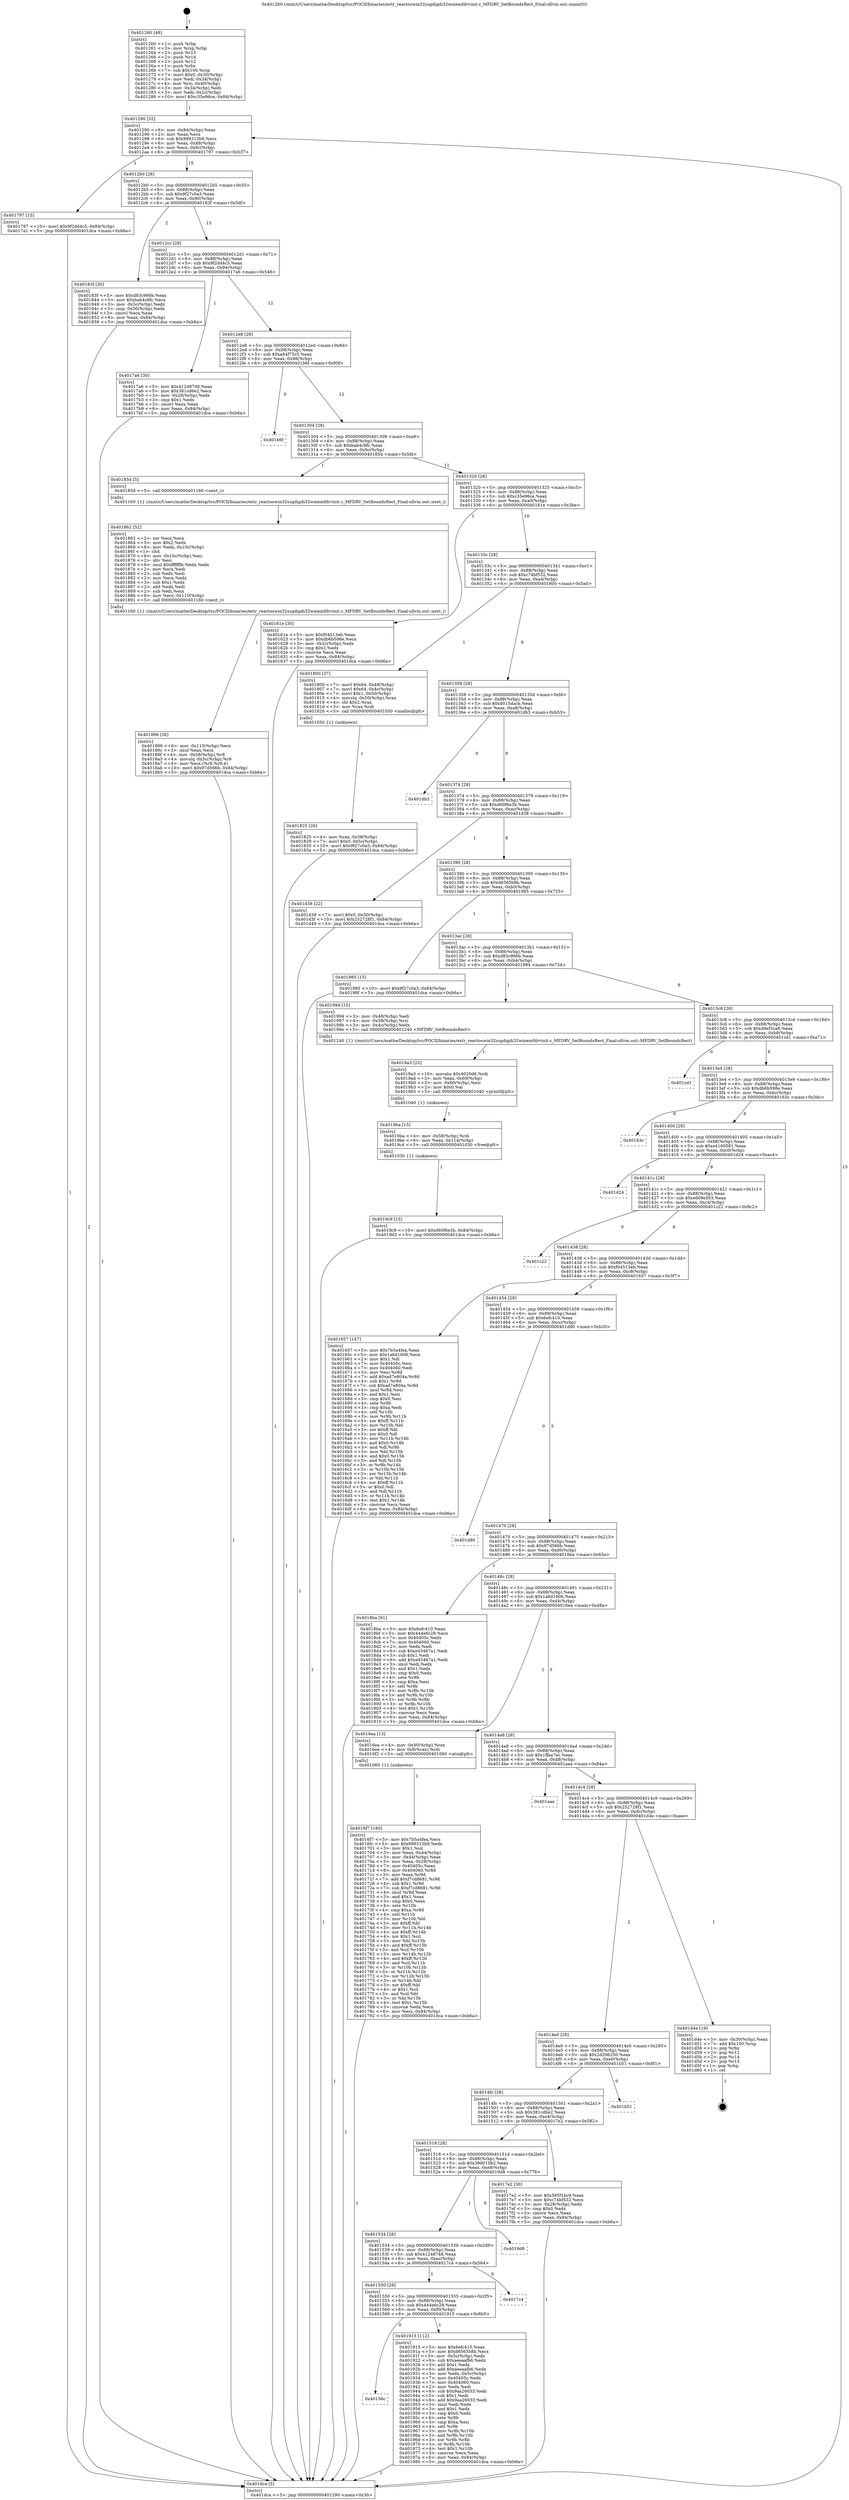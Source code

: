 digraph "0x401260" {
  label = "0x401260 (/mnt/c/Users/mathe/Desktop/tcc/POCII/binaries/extr_reactoswin32ssgdigdi32winemfdrvinit.c_MFDRV_SetBoundsRect_Final-ollvm.out::main(0))"
  labelloc = "t"
  node[shape=record]

  Entry [label="",width=0.3,height=0.3,shape=circle,fillcolor=black,style=filled]
  "0x401290" [label="{
     0x401290 [32]\l
     | [instrs]\l
     &nbsp;&nbsp;0x401290 \<+6\>: mov -0x84(%rbp),%eax\l
     &nbsp;&nbsp;0x401296 \<+2\>: mov %eax,%ecx\l
     &nbsp;&nbsp;0x401298 \<+6\>: sub $0x999315b9,%ecx\l
     &nbsp;&nbsp;0x40129e \<+6\>: mov %eax,-0x88(%rbp)\l
     &nbsp;&nbsp;0x4012a4 \<+6\>: mov %ecx,-0x8c(%rbp)\l
     &nbsp;&nbsp;0x4012aa \<+6\>: je 0000000000401797 \<main+0x537\>\l
  }"]
  "0x401797" [label="{
     0x401797 [15]\l
     | [instrs]\l
     &nbsp;&nbsp;0x401797 \<+10\>: movl $0x9f2dd4c5,-0x84(%rbp)\l
     &nbsp;&nbsp;0x4017a1 \<+5\>: jmp 0000000000401dca \<main+0xb6a\>\l
  }"]
  "0x4012b0" [label="{
     0x4012b0 [28]\l
     | [instrs]\l
     &nbsp;&nbsp;0x4012b0 \<+5\>: jmp 00000000004012b5 \<main+0x55\>\l
     &nbsp;&nbsp;0x4012b5 \<+6\>: mov -0x88(%rbp),%eax\l
     &nbsp;&nbsp;0x4012bb \<+5\>: sub $0x9f27c0a3,%eax\l
     &nbsp;&nbsp;0x4012c0 \<+6\>: mov %eax,-0x90(%rbp)\l
     &nbsp;&nbsp;0x4012c6 \<+6\>: je 000000000040183f \<main+0x5df\>\l
  }"]
  Exit [label="",width=0.3,height=0.3,shape=circle,fillcolor=black,style=filled,peripheries=2]
  "0x40183f" [label="{
     0x40183f [30]\l
     | [instrs]\l
     &nbsp;&nbsp;0x40183f \<+5\>: mov $0xd83c966b,%eax\l
     &nbsp;&nbsp;0x401844 \<+5\>: mov $0xbab4c9fc,%ecx\l
     &nbsp;&nbsp;0x401849 \<+3\>: mov -0x5c(%rbp),%edx\l
     &nbsp;&nbsp;0x40184c \<+3\>: cmp -0x50(%rbp),%edx\l
     &nbsp;&nbsp;0x40184f \<+3\>: cmovl %ecx,%eax\l
     &nbsp;&nbsp;0x401852 \<+6\>: mov %eax,-0x84(%rbp)\l
     &nbsp;&nbsp;0x401858 \<+5\>: jmp 0000000000401dca \<main+0xb6a\>\l
  }"]
  "0x4012cc" [label="{
     0x4012cc [28]\l
     | [instrs]\l
     &nbsp;&nbsp;0x4012cc \<+5\>: jmp 00000000004012d1 \<main+0x71\>\l
     &nbsp;&nbsp;0x4012d1 \<+6\>: mov -0x88(%rbp),%eax\l
     &nbsp;&nbsp;0x4012d7 \<+5\>: sub $0x9f2dd4c5,%eax\l
     &nbsp;&nbsp;0x4012dc \<+6\>: mov %eax,-0x94(%rbp)\l
     &nbsp;&nbsp;0x4012e2 \<+6\>: je 00000000004017a6 \<main+0x546\>\l
  }"]
  "0x4019c9" [label="{
     0x4019c9 [15]\l
     | [instrs]\l
     &nbsp;&nbsp;0x4019c9 \<+10\>: movl $0xd60f6e3b,-0x84(%rbp)\l
     &nbsp;&nbsp;0x4019d3 \<+5\>: jmp 0000000000401dca \<main+0xb6a\>\l
  }"]
  "0x4017a6" [label="{
     0x4017a6 [30]\l
     | [instrs]\l
     &nbsp;&nbsp;0x4017a6 \<+5\>: mov $0x41248748,%eax\l
     &nbsp;&nbsp;0x4017ab \<+5\>: mov $0x381cd6e2,%ecx\l
     &nbsp;&nbsp;0x4017b0 \<+3\>: mov -0x28(%rbp),%edx\l
     &nbsp;&nbsp;0x4017b3 \<+3\>: cmp $0x1,%edx\l
     &nbsp;&nbsp;0x4017b6 \<+3\>: cmovl %ecx,%eax\l
     &nbsp;&nbsp;0x4017b9 \<+6\>: mov %eax,-0x84(%rbp)\l
     &nbsp;&nbsp;0x4017bf \<+5\>: jmp 0000000000401dca \<main+0xb6a\>\l
  }"]
  "0x4012e8" [label="{
     0x4012e8 [28]\l
     | [instrs]\l
     &nbsp;&nbsp;0x4012e8 \<+5\>: jmp 00000000004012ed \<main+0x8d\>\l
     &nbsp;&nbsp;0x4012ed \<+6\>: mov -0x88(%rbp),%eax\l
     &nbsp;&nbsp;0x4012f3 \<+5\>: sub $0xa84f75c5,%eax\l
     &nbsp;&nbsp;0x4012f8 \<+6\>: mov %eax,-0x98(%rbp)\l
     &nbsp;&nbsp;0x4012fe \<+6\>: je 0000000000401b6f \<main+0x90f\>\l
  }"]
  "0x4019ba" [label="{
     0x4019ba [15]\l
     | [instrs]\l
     &nbsp;&nbsp;0x4019ba \<+4\>: mov -0x58(%rbp),%rdi\l
     &nbsp;&nbsp;0x4019be \<+6\>: mov %eax,-0x114(%rbp)\l
     &nbsp;&nbsp;0x4019c4 \<+5\>: call 0000000000401030 \<free@plt\>\l
     | [calls]\l
     &nbsp;&nbsp;0x401030 \{1\} (unknown)\l
  }"]
  "0x401b6f" [label="{
     0x401b6f\l
  }", style=dashed]
  "0x401304" [label="{
     0x401304 [28]\l
     | [instrs]\l
     &nbsp;&nbsp;0x401304 \<+5\>: jmp 0000000000401309 \<main+0xa9\>\l
     &nbsp;&nbsp;0x401309 \<+6\>: mov -0x88(%rbp),%eax\l
     &nbsp;&nbsp;0x40130f \<+5\>: sub $0xbab4c9fc,%eax\l
     &nbsp;&nbsp;0x401314 \<+6\>: mov %eax,-0x9c(%rbp)\l
     &nbsp;&nbsp;0x40131a \<+6\>: je 000000000040185d \<main+0x5fd\>\l
  }"]
  "0x4019a3" [label="{
     0x4019a3 [23]\l
     | [instrs]\l
     &nbsp;&nbsp;0x4019a3 \<+10\>: movabs $0x4020d6,%rdi\l
     &nbsp;&nbsp;0x4019ad \<+3\>: mov %eax,-0x60(%rbp)\l
     &nbsp;&nbsp;0x4019b0 \<+3\>: mov -0x60(%rbp),%esi\l
     &nbsp;&nbsp;0x4019b3 \<+2\>: mov $0x0,%al\l
     &nbsp;&nbsp;0x4019b5 \<+5\>: call 0000000000401040 \<printf@plt\>\l
     | [calls]\l
     &nbsp;&nbsp;0x401040 \{1\} (unknown)\l
  }"]
  "0x40185d" [label="{
     0x40185d [5]\l
     | [instrs]\l
     &nbsp;&nbsp;0x40185d \<+5\>: call 0000000000401160 \<next_i\>\l
     | [calls]\l
     &nbsp;&nbsp;0x401160 \{1\} (/mnt/c/Users/mathe/Desktop/tcc/POCII/binaries/extr_reactoswin32ssgdigdi32winemfdrvinit.c_MFDRV_SetBoundsRect_Final-ollvm.out::next_i)\l
  }"]
  "0x401320" [label="{
     0x401320 [28]\l
     | [instrs]\l
     &nbsp;&nbsp;0x401320 \<+5\>: jmp 0000000000401325 \<main+0xc5\>\l
     &nbsp;&nbsp;0x401325 \<+6\>: mov -0x88(%rbp),%eax\l
     &nbsp;&nbsp;0x40132b \<+5\>: sub $0xc35e96ce,%eax\l
     &nbsp;&nbsp;0x401330 \<+6\>: mov %eax,-0xa0(%rbp)\l
     &nbsp;&nbsp;0x401336 \<+6\>: je 000000000040161e \<main+0x3be\>\l
  }"]
  "0x40156c" [label="{
     0x40156c\l
  }", style=dashed]
  "0x40161e" [label="{
     0x40161e [30]\l
     | [instrs]\l
     &nbsp;&nbsp;0x40161e \<+5\>: mov $0xf04513eb,%eax\l
     &nbsp;&nbsp;0x401623 \<+5\>: mov $0xdb6b598e,%ecx\l
     &nbsp;&nbsp;0x401628 \<+3\>: mov -0x2c(%rbp),%edx\l
     &nbsp;&nbsp;0x40162b \<+3\>: cmp $0x2,%edx\l
     &nbsp;&nbsp;0x40162e \<+3\>: cmovne %ecx,%eax\l
     &nbsp;&nbsp;0x401631 \<+6\>: mov %eax,-0x84(%rbp)\l
     &nbsp;&nbsp;0x401637 \<+5\>: jmp 0000000000401dca \<main+0xb6a\>\l
  }"]
  "0x40133c" [label="{
     0x40133c [28]\l
     | [instrs]\l
     &nbsp;&nbsp;0x40133c \<+5\>: jmp 0000000000401341 \<main+0xe1\>\l
     &nbsp;&nbsp;0x401341 \<+6\>: mov -0x88(%rbp),%eax\l
     &nbsp;&nbsp;0x401347 \<+5\>: sub $0xc74bf532,%eax\l
     &nbsp;&nbsp;0x40134c \<+6\>: mov %eax,-0xa4(%rbp)\l
     &nbsp;&nbsp;0x401352 \<+6\>: je 0000000000401800 \<main+0x5a0\>\l
  }"]
  "0x401dca" [label="{
     0x401dca [5]\l
     | [instrs]\l
     &nbsp;&nbsp;0x401dca \<+5\>: jmp 0000000000401290 \<main+0x30\>\l
  }"]
  "0x401260" [label="{
     0x401260 [48]\l
     | [instrs]\l
     &nbsp;&nbsp;0x401260 \<+1\>: push %rbp\l
     &nbsp;&nbsp;0x401261 \<+3\>: mov %rsp,%rbp\l
     &nbsp;&nbsp;0x401264 \<+2\>: push %r15\l
     &nbsp;&nbsp;0x401266 \<+2\>: push %r14\l
     &nbsp;&nbsp;0x401268 \<+2\>: push %r12\l
     &nbsp;&nbsp;0x40126a \<+1\>: push %rbx\l
     &nbsp;&nbsp;0x40126b \<+7\>: sub $0x100,%rsp\l
     &nbsp;&nbsp;0x401272 \<+7\>: movl $0x0,-0x30(%rbp)\l
     &nbsp;&nbsp;0x401279 \<+3\>: mov %edi,-0x34(%rbp)\l
     &nbsp;&nbsp;0x40127c \<+4\>: mov %rsi,-0x40(%rbp)\l
     &nbsp;&nbsp;0x401280 \<+3\>: mov -0x34(%rbp),%edi\l
     &nbsp;&nbsp;0x401283 \<+3\>: mov %edi,-0x2c(%rbp)\l
     &nbsp;&nbsp;0x401286 \<+10\>: movl $0xc35e96ce,-0x84(%rbp)\l
  }"]
  "0x401915" [label="{
     0x401915 [112]\l
     | [instrs]\l
     &nbsp;&nbsp;0x401915 \<+5\>: mov $0x6efc410,%eax\l
     &nbsp;&nbsp;0x40191a \<+5\>: mov $0xd6565b8b,%ecx\l
     &nbsp;&nbsp;0x40191f \<+3\>: mov -0x5c(%rbp),%edx\l
     &nbsp;&nbsp;0x401922 \<+6\>: sub $0xaeeaafb6,%edx\l
     &nbsp;&nbsp;0x401928 \<+3\>: add $0x1,%edx\l
     &nbsp;&nbsp;0x40192b \<+6\>: add $0xaeeaafb6,%edx\l
     &nbsp;&nbsp;0x401931 \<+3\>: mov %edx,-0x5c(%rbp)\l
     &nbsp;&nbsp;0x401934 \<+7\>: mov 0x40405c,%edx\l
     &nbsp;&nbsp;0x40193b \<+7\>: mov 0x404060,%esi\l
     &nbsp;&nbsp;0x401942 \<+2\>: mov %edx,%edi\l
     &nbsp;&nbsp;0x401944 \<+6\>: sub $0x9aa26033,%edi\l
     &nbsp;&nbsp;0x40194a \<+3\>: sub $0x1,%edi\l
     &nbsp;&nbsp;0x40194d \<+6\>: add $0x9aa26033,%edi\l
     &nbsp;&nbsp;0x401953 \<+3\>: imul %edi,%edx\l
     &nbsp;&nbsp;0x401956 \<+3\>: and $0x1,%edx\l
     &nbsp;&nbsp;0x401959 \<+3\>: cmp $0x0,%edx\l
     &nbsp;&nbsp;0x40195c \<+4\>: sete %r8b\l
     &nbsp;&nbsp;0x401960 \<+3\>: cmp $0xa,%esi\l
     &nbsp;&nbsp;0x401963 \<+4\>: setl %r9b\l
     &nbsp;&nbsp;0x401967 \<+3\>: mov %r8b,%r10b\l
     &nbsp;&nbsp;0x40196a \<+3\>: and %r9b,%r10b\l
     &nbsp;&nbsp;0x40196d \<+3\>: xor %r9b,%r8b\l
     &nbsp;&nbsp;0x401970 \<+3\>: or %r8b,%r10b\l
     &nbsp;&nbsp;0x401973 \<+4\>: test $0x1,%r10b\l
     &nbsp;&nbsp;0x401977 \<+3\>: cmovne %ecx,%eax\l
     &nbsp;&nbsp;0x40197a \<+6\>: mov %eax,-0x84(%rbp)\l
     &nbsp;&nbsp;0x401980 \<+5\>: jmp 0000000000401dca \<main+0xb6a\>\l
  }"]
  "0x401800" [label="{
     0x401800 [37]\l
     | [instrs]\l
     &nbsp;&nbsp;0x401800 \<+7\>: movl $0x64,-0x48(%rbp)\l
     &nbsp;&nbsp;0x401807 \<+7\>: movl $0x64,-0x4c(%rbp)\l
     &nbsp;&nbsp;0x40180e \<+7\>: movl $0x1,-0x50(%rbp)\l
     &nbsp;&nbsp;0x401815 \<+4\>: movslq -0x50(%rbp),%rax\l
     &nbsp;&nbsp;0x401819 \<+4\>: shl $0x2,%rax\l
     &nbsp;&nbsp;0x40181d \<+3\>: mov %rax,%rdi\l
     &nbsp;&nbsp;0x401820 \<+5\>: call 0000000000401050 \<malloc@plt\>\l
     | [calls]\l
     &nbsp;&nbsp;0x401050 \{1\} (unknown)\l
  }"]
  "0x401358" [label="{
     0x401358 [28]\l
     | [instrs]\l
     &nbsp;&nbsp;0x401358 \<+5\>: jmp 000000000040135d \<main+0xfd\>\l
     &nbsp;&nbsp;0x40135d \<+6\>: mov -0x88(%rbp),%eax\l
     &nbsp;&nbsp;0x401363 \<+5\>: sub $0xd015dacb,%eax\l
     &nbsp;&nbsp;0x401368 \<+6\>: mov %eax,-0xa8(%rbp)\l
     &nbsp;&nbsp;0x40136e \<+6\>: je 0000000000401db3 \<main+0xb53\>\l
  }"]
  "0x401550" [label="{
     0x401550 [28]\l
     | [instrs]\l
     &nbsp;&nbsp;0x401550 \<+5\>: jmp 0000000000401555 \<main+0x2f5\>\l
     &nbsp;&nbsp;0x401555 \<+6\>: mov -0x88(%rbp),%eax\l
     &nbsp;&nbsp;0x40155b \<+5\>: sub $0x444e6c28,%eax\l
     &nbsp;&nbsp;0x401560 \<+6\>: mov %eax,-0xf0(%rbp)\l
     &nbsp;&nbsp;0x401566 \<+6\>: je 0000000000401915 \<main+0x6b5\>\l
  }"]
  "0x401db3" [label="{
     0x401db3\l
  }", style=dashed]
  "0x401374" [label="{
     0x401374 [28]\l
     | [instrs]\l
     &nbsp;&nbsp;0x401374 \<+5\>: jmp 0000000000401379 \<main+0x119\>\l
     &nbsp;&nbsp;0x401379 \<+6\>: mov -0x88(%rbp),%eax\l
     &nbsp;&nbsp;0x40137f \<+5\>: sub $0xd60f6e3b,%eax\l
     &nbsp;&nbsp;0x401384 \<+6\>: mov %eax,-0xac(%rbp)\l
     &nbsp;&nbsp;0x40138a \<+6\>: je 0000000000401d38 \<main+0xad8\>\l
  }"]
  "0x4017c4" [label="{
     0x4017c4\l
  }", style=dashed]
  "0x401d38" [label="{
     0x401d38 [22]\l
     | [instrs]\l
     &nbsp;&nbsp;0x401d38 \<+7\>: movl $0x0,-0x30(%rbp)\l
     &nbsp;&nbsp;0x401d3f \<+10\>: movl $0x252728f1,-0x84(%rbp)\l
     &nbsp;&nbsp;0x401d49 \<+5\>: jmp 0000000000401dca \<main+0xb6a\>\l
  }"]
  "0x401390" [label="{
     0x401390 [28]\l
     | [instrs]\l
     &nbsp;&nbsp;0x401390 \<+5\>: jmp 0000000000401395 \<main+0x135\>\l
     &nbsp;&nbsp;0x401395 \<+6\>: mov -0x88(%rbp),%eax\l
     &nbsp;&nbsp;0x40139b \<+5\>: sub $0xd6565b8b,%eax\l
     &nbsp;&nbsp;0x4013a0 \<+6\>: mov %eax,-0xb0(%rbp)\l
     &nbsp;&nbsp;0x4013a6 \<+6\>: je 0000000000401985 \<main+0x725\>\l
  }"]
  "0x401534" [label="{
     0x401534 [28]\l
     | [instrs]\l
     &nbsp;&nbsp;0x401534 \<+5\>: jmp 0000000000401539 \<main+0x2d9\>\l
     &nbsp;&nbsp;0x401539 \<+6\>: mov -0x88(%rbp),%eax\l
     &nbsp;&nbsp;0x40153f \<+5\>: sub $0x41248748,%eax\l
     &nbsp;&nbsp;0x401544 \<+6\>: mov %eax,-0xec(%rbp)\l
     &nbsp;&nbsp;0x40154a \<+6\>: je 00000000004017c4 \<main+0x564\>\l
  }"]
  "0x401985" [label="{
     0x401985 [15]\l
     | [instrs]\l
     &nbsp;&nbsp;0x401985 \<+10\>: movl $0x9f27c0a3,-0x84(%rbp)\l
     &nbsp;&nbsp;0x40198f \<+5\>: jmp 0000000000401dca \<main+0xb6a\>\l
  }"]
  "0x4013ac" [label="{
     0x4013ac [28]\l
     | [instrs]\l
     &nbsp;&nbsp;0x4013ac \<+5\>: jmp 00000000004013b1 \<main+0x151\>\l
     &nbsp;&nbsp;0x4013b1 \<+6\>: mov -0x88(%rbp),%eax\l
     &nbsp;&nbsp;0x4013b7 \<+5\>: sub $0xd83c966b,%eax\l
     &nbsp;&nbsp;0x4013bc \<+6\>: mov %eax,-0xb4(%rbp)\l
     &nbsp;&nbsp;0x4013c2 \<+6\>: je 0000000000401994 \<main+0x734\>\l
  }"]
  "0x4019d8" [label="{
     0x4019d8\l
  }", style=dashed]
  "0x401994" [label="{
     0x401994 [15]\l
     | [instrs]\l
     &nbsp;&nbsp;0x401994 \<+3\>: mov -0x48(%rbp),%edi\l
     &nbsp;&nbsp;0x401997 \<+4\>: mov -0x58(%rbp),%rsi\l
     &nbsp;&nbsp;0x40199b \<+3\>: mov -0x4c(%rbp),%edx\l
     &nbsp;&nbsp;0x40199e \<+5\>: call 0000000000401240 \<MFDRV_SetBoundsRect\>\l
     | [calls]\l
     &nbsp;&nbsp;0x401240 \{1\} (/mnt/c/Users/mathe/Desktop/tcc/POCII/binaries/extr_reactoswin32ssgdigdi32winemfdrvinit.c_MFDRV_SetBoundsRect_Final-ollvm.out::MFDRV_SetBoundsRect)\l
  }"]
  "0x4013c8" [label="{
     0x4013c8 [28]\l
     | [instrs]\l
     &nbsp;&nbsp;0x4013c8 \<+5\>: jmp 00000000004013cd \<main+0x16d\>\l
     &nbsp;&nbsp;0x4013cd \<+6\>: mov -0x88(%rbp),%eax\l
     &nbsp;&nbsp;0x4013d3 \<+5\>: sub $0xd9ef3ca8,%eax\l
     &nbsp;&nbsp;0x4013d8 \<+6\>: mov %eax,-0xb8(%rbp)\l
     &nbsp;&nbsp;0x4013de \<+6\>: je 0000000000401cd1 \<main+0xa71\>\l
  }"]
  "0x401896" [label="{
     0x401896 [36]\l
     | [instrs]\l
     &nbsp;&nbsp;0x401896 \<+6\>: mov -0x110(%rbp),%ecx\l
     &nbsp;&nbsp;0x40189c \<+3\>: imul %eax,%ecx\l
     &nbsp;&nbsp;0x40189f \<+4\>: mov -0x58(%rbp),%r8\l
     &nbsp;&nbsp;0x4018a3 \<+4\>: movslq -0x5c(%rbp),%r9\l
     &nbsp;&nbsp;0x4018a7 \<+4\>: mov %ecx,(%r8,%r9,4)\l
     &nbsp;&nbsp;0x4018ab \<+10\>: movl $0x97d566b,-0x84(%rbp)\l
     &nbsp;&nbsp;0x4018b5 \<+5\>: jmp 0000000000401dca \<main+0xb6a\>\l
  }"]
  "0x401cd1" [label="{
     0x401cd1\l
  }", style=dashed]
  "0x4013e4" [label="{
     0x4013e4 [28]\l
     | [instrs]\l
     &nbsp;&nbsp;0x4013e4 \<+5\>: jmp 00000000004013e9 \<main+0x189\>\l
     &nbsp;&nbsp;0x4013e9 \<+6\>: mov -0x88(%rbp),%eax\l
     &nbsp;&nbsp;0x4013ef \<+5\>: sub $0xdb6b598e,%eax\l
     &nbsp;&nbsp;0x4013f4 \<+6\>: mov %eax,-0xbc(%rbp)\l
     &nbsp;&nbsp;0x4013fa \<+6\>: je 000000000040163c \<main+0x3dc\>\l
  }"]
  "0x401862" [label="{
     0x401862 [52]\l
     | [instrs]\l
     &nbsp;&nbsp;0x401862 \<+2\>: xor %ecx,%ecx\l
     &nbsp;&nbsp;0x401864 \<+5\>: mov $0x2,%edx\l
     &nbsp;&nbsp;0x401869 \<+6\>: mov %edx,-0x10c(%rbp)\l
     &nbsp;&nbsp;0x40186f \<+1\>: cltd\l
     &nbsp;&nbsp;0x401870 \<+6\>: mov -0x10c(%rbp),%esi\l
     &nbsp;&nbsp;0x401876 \<+2\>: idiv %esi\l
     &nbsp;&nbsp;0x401878 \<+6\>: imul $0xfffffffe,%edx,%edx\l
     &nbsp;&nbsp;0x40187e \<+2\>: mov %ecx,%edi\l
     &nbsp;&nbsp;0x401880 \<+2\>: sub %edx,%edi\l
     &nbsp;&nbsp;0x401882 \<+2\>: mov %ecx,%edx\l
     &nbsp;&nbsp;0x401884 \<+3\>: sub $0x1,%edx\l
     &nbsp;&nbsp;0x401887 \<+2\>: add %edx,%edi\l
     &nbsp;&nbsp;0x401889 \<+2\>: sub %edi,%ecx\l
     &nbsp;&nbsp;0x40188b \<+6\>: mov %ecx,-0x110(%rbp)\l
     &nbsp;&nbsp;0x401891 \<+5\>: call 0000000000401160 \<next_i\>\l
     | [calls]\l
     &nbsp;&nbsp;0x401160 \{1\} (/mnt/c/Users/mathe/Desktop/tcc/POCII/binaries/extr_reactoswin32ssgdigdi32winemfdrvinit.c_MFDRV_SetBoundsRect_Final-ollvm.out::next_i)\l
  }"]
  "0x40163c" [label="{
     0x40163c\l
  }", style=dashed]
  "0x401400" [label="{
     0x401400 [28]\l
     | [instrs]\l
     &nbsp;&nbsp;0x401400 \<+5\>: jmp 0000000000401405 \<main+0x1a5\>\l
     &nbsp;&nbsp;0x401405 \<+6\>: mov -0x88(%rbp),%eax\l
     &nbsp;&nbsp;0x40140b \<+5\>: sub $0xe4160581,%eax\l
     &nbsp;&nbsp;0x401410 \<+6\>: mov %eax,-0xc0(%rbp)\l
     &nbsp;&nbsp;0x401416 \<+6\>: je 0000000000401d24 \<main+0xac4\>\l
  }"]
  "0x401825" [label="{
     0x401825 [26]\l
     | [instrs]\l
     &nbsp;&nbsp;0x401825 \<+4\>: mov %rax,-0x58(%rbp)\l
     &nbsp;&nbsp;0x401829 \<+7\>: movl $0x0,-0x5c(%rbp)\l
     &nbsp;&nbsp;0x401830 \<+10\>: movl $0x9f27c0a3,-0x84(%rbp)\l
     &nbsp;&nbsp;0x40183a \<+5\>: jmp 0000000000401dca \<main+0xb6a\>\l
  }"]
  "0x401d24" [label="{
     0x401d24\l
  }", style=dashed]
  "0x40141c" [label="{
     0x40141c [28]\l
     | [instrs]\l
     &nbsp;&nbsp;0x40141c \<+5\>: jmp 0000000000401421 \<main+0x1c1\>\l
     &nbsp;&nbsp;0x401421 \<+6\>: mov -0x88(%rbp),%eax\l
     &nbsp;&nbsp;0x401427 \<+5\>: sub $0xe609e503,%eax\l
     &nbsp;&nbsp;0x40142c \<+6\>: mov %eax,-0xc4(%rbp)\l
     &nbsp;&nbsp;0x401432 \<+6\>: je 0000000000401c22 \<main+0x9c2\>\l
  }"]
  "0x401518" [label="{
     0x401518 [28]\l
     | [instrs]\l
     &nbsp;&nbsp;0x401518 \<+5\>: jmp 000000000040151d \<main+0x2bd\>\l
     &nbsp;&nbsp;0x40151d \<+6\>: mov -0x88(%rbp),%eax\l
     &nbsp;&nbsp;0x401523 \<+5\>: sub $0x39d010b2,%eax\l
     &nbsp;&nbsp;0x401528 \<+6\>: mov %eax,-0xe8(%rbp)\l
     &nbsp;&nbsp;0x40152e \<+6\>: je 00000000004019d8 \<main+0x778\>\l
  }"]
  "0x401c22" [label="{
     0x401c22\l
  }", style=dashed]
  "0x401438" [label="{
     0x401438 [28]\l
     | [instrs]\l
     &nbsp;&nbsp;0x401438 \<+5\>: jmp 000000000040143d \<main+0x1dd\>\l
     &nbsp;&nbsp;0x40143d \<+6\>: mov -0x88(%rbp),%eax\l
     &nbsp;&nbsp;0x401443 \<+5\>: sub $0xf04513eb,%eax\l
     &nbsp;&nbsp;0x401448 \<+6\>: mov %eax,-0xc8(%rbp)\l
     &nbsp;&nbsp;0x40144e \<+6\>: je 0000000000401657 \<main+0x3f7\>\l
  }"]
  "0x4017e2" [label="{
     0x4017e2 [30]\l
     | [instrs]\l
     &nbsp;&nbsp;0x4017e2 \<+5\>: mov $0x585f1bc9,%eax\l
     &nbsp;&nbsp;0x4017e7 \<+5\>: mov $0xc74bf532,%ecx\l
     &nbsp;&nbsp;0x4017ec \<+3\>: mov -0x28(%rbp),%edx\l
     &nbsp;&nbsp;0x4017ef \<+3\>: cmp $0x0,%edx\l
     &nbsp;&nbsp;0x4017f2 \<+3\>: cmove %ecx,%eax\l
     &nbsp;&nbsp;0x4017f5 \<+6\>: mov %eax,-0x84(%rbp)\l
     &nbsp;&nbsp;0x4017fb \<+5\>: jmp 0000000000401dca \<main+0xb6a\>\l
  }"]
  "0x401657" [label="{
     0x401657 [147]\l
     | [instrs]\l
     &nbsp;&nbsp;0x401657 \<+5\>: mov $0x7b5a4fea,%eax\l
     &nbsp;&nbsp;0x40165c \<+5\>: mov $0x1a6d1606,%ecx\l
     &nbsp;&nbsp;0x401661 \<+2\>: mov $0x1,%dl\l
     &nbsp;&nbsp;0x401663 \<+7\>: mov 0x40405c,%esi\l
     &nbsp;&nbsp;0x40166a \<+7\>: mov 0x404060,%edi\l
     &nbsp;&nbsp;0x401671 \<+3\>: mov %esi,%r8d\l
     &nbsp;&nbsp;0x401674 \<+7\>: add $0xad7e804a,%r8d\l
     &nbsp;&nbsp;0x40167b \<+4\>: sub $0x1,%r8d\l
     &nbsp;&nbsp;0x40167f \<+7\>: sub $0xad7e804a,%r8d\l
     &nbsp;&nbsp;0x401686 \<+4\>: imul %r8d,%esi\l
     &nbsp;&nbsp;0x40168a \<+3\>: and $0x1,%esi\l
     &nbsp;&nbsp;0x40168d \<+3\>: cmp $0x0,%esi\l
     &nbsp;&nbsp;0x401690 \<+4\>: sete %r9b\l
     &nbsp;&nbsp;0x401694 \<+3\>: cmp $0xa,%edi\l
     &nbsp;&nbsp;0x401697 \<+4\>: setl %r10b\l
     &nbsp;&nbsp;0x40169b \<+3\>: mov %r9b,%r11b\l
     &nbsp;&nbsp;0x40169e \<+4\>: xor $0xff,%r11b\l
     &nbsp;&nbsp;0x4016a2 \<+3\>: mov %r10b,%bl\l
     &nbsp;&nbsp;0x4016a5 \<+3\>: xor $0xff,%bl\l
     &nbsp;&nbsp;0x4016a8 \<+3\>: xor $0x0,%dl\l
     &nbsp;&nbsp;0x4016ab \<+3\>: mov %r11b,%r14b\l
     &nbsp;&nbsp;0x4016ae \<+4\>: and $0x0,%r14b\l
     &nbsp;&nbsp;0x4016b2 \<+3\>: and %dl,%r9b\l
     &nbsp;&nbsp;0x4016b5 \<+3\>: mov %bl,%r15b\l
     &nbsp;&nbsp;0x4016b8 \<+4\>: and $0x0,%r15b\l
     &nbsp;&nbsp;0x4016bc \<+3\>: and %dl,%r10b\l
     &nbsp;&nbsp;0x4016bf \<+3\>: or %r9b,%r14b\l
     &nbsp;&nbsp;0x4016c2 \<+3\>: or %r10b,%r15b\l
     &nbsp;&nbsp;0x4016c5 \<+3\>: xor %r15b,%r14b\l
     &nbsp;&nbsp;0x4016c8 \<+3\>: or %bl,%r11b\l
     &nbsp;&nbsp;0x4016cb \<+4\>: xor $0xff,%r11b\l
     &nbsp;&nbsp;0x4016cf \<+3\>: or $0x0,%dl\l
     &nbsp;&nbsp;0x4016d2 \<+3\>: and %dl,%r11b\l
     &nbsp;&nbsp;0x4016d5 \<+3\>: or %r11b,%r14b\l
     &nbsp;&nbsp;0x4016d8 \<+4\>: test $0x1,%r14b\l
     &nbsp;&nbsp;0x4016dc \<+3\>: cmovne %ecx,%eax\l
     &nbsp;&nbsp;0x4016df \<+6\>: mov %eax,-0x84(%rbp)\l
     &nbsp;&nbsp;0x4016e5 \<+5\>: jmp 0000000000401dca \<main+0xb6a\>\l
  }"]
  "0x401454" [label="{
     0x401454 [28]\l
     | [instrs]\l
     &nbsp;&nbsp;0x401454 \<+5\>: jmp 0000000000401459 \<main+0x1f9\>\l
     &nbsp;&nbsp;0x401459 \<+6\>: mov -0x88(%rbp),%eax\l
     &nbsp;&nbsp;0x40145f \<+5\>: sub $0x6efc410,%eax\l
     &nbsp;&nbsp;0x401464 \<+6\>: mov %eax,-0xcc(%rbp)\l
     &nbsp;&nbsp;0x40146a \<+6\>: je 0000000000401d80 \<main+0xb20\>\l
  }"]
  "0x4014fc" [label="{
     0x4014fc [28]\l
     | [instrs]\l
     &nbsp;&nbsp;0x4014fc \<+5\>: jmp 0000000000401501 \<main+0x2a1\>\l
     &nbsp;&nbsp;0x401501 \<+6\>: mov -0x88(%rbp),%eax\l
     &nbsp;&nbsp;0x401507 \<+5\>: sub $0x381cd6e2,%eax\l
     &nbsp;&nbsp;0x40150c \<+6\>: mov %eax,-0xe4(%rbp)\l
     &nbsp;&nbsp;0x401512 \<+6\>: je 00000000004017e2 \<main+0x582\>\l
  }"]
  "0x401d80" [label="{
     0x401d80\l
  }", style=dashed]
  "0x401470" [label="{
     0x401470 [28]\l
     | [instrs]\l
     &nbsp;&nbsp;0x401470 \<+5\>: jmp 0000000000401475 \<main+0x215\>\l
     &nbsp;&nbsp;0x401475 \<+6\>: mov -0x88(%rbp),%eax\l
     &nbsp;&nbsp;0x40147b \<+5\>: sub $0x97d566b,%eax\l
     &nbsp;&nbsp;0x401480 \<+6\>: mov %eax,-0xd0(%rbp)\l
     &nbsp;&nbsp;0x401486 \<+6\>: je 00000000004018ba \<main+0x65a\>\l
  }"]
  "0x401b51" [label="{
     0x401b51\l
  }", style=dashed]
  "0x4018ba" [label="{
     0x4018ba [91]\l
     | [instrs]\l
     &nbsp;&nbsp;0x4018ba \<+5\>: mov $0x6efc410,%eax\l
     &nbsp;&nbsp;0x4018bf \<+5\>: mov $0x444e6c28,%ecx\l
     &nbsp;&nbsp;0x4018c4 \<+7\>: mov 0x40405c,%edx\l
     &nbsp;&nbsp;0x4018cb \<+7\>: mov 0x404060,%esi\l
     &nbsp;&nbsp;0x4018d2 \<+2\>: mov %edx,%edi\l
     &nbsp;&nbsp;0x4018d4 \<+6\>: sub $0xe43467a1,%edi\l
     &nbsp;&nbsp;0x4018da \<+3\>: sub $0x1,%edi\l
     &nbsp;&nbsp;0x4018dd \<+6\>: add $0xe43467a1,%edi\l
     &nbsp;&nbsp;0x4018e3 \<+3\>: imul %edi,%edx\l
     &nbsp;&nbsp;0x4018e6 \<+3\>: and $0x1,%edx\l
     &nbsp;&nbsp;0x4018e9 \<+3\>: cmp $0x0,%edx\l
     &nbsp;&nbsp;0x4018ec \<+4\>: sete %r8b\l
     &nbsp;&nbsp;0x4018f0 \<+3\>: cmp $0xa,%esi\l
     &nbsp;&nbsp;0x4018f3 \<+4\>: setl %r9b\l
     &nbsp;&nbsp;0x4018f7 \<+3\>: mov %r8b,%r10b\l
     &nbsp;&nbsp;0x4018fa \<+3\>: and %r9b,%r10b\l
     &nbsp;&nbsp;0x4018fd \<+3\>: xor %r9b,%r8b\l
     &nbsp;&nbsp;0x401900 \<+3\>: or %r8b,%r10b\l
     &nbsp;&nbsp;0x401903 \<+4\>: test $0x1,%r10b\l
     &nbsp;&nbsp;0x401907 \<+3\>: cmovne %ecx,%eax\l
     &nbsp;&nbsp;0x40190a \<+6\>: mov %eax,-0x84(%rbp)\l
     &nbsp;&nbsp;0x401910 \<+5\>: jmp 0000000000401dca \<main+0xb6a\>\l
  }"]
  "0x40148c" [label="{
     0x40148c [28]\l
     | [instrs]\l
     &nbsp;&nbsp;0x40148c \<+5\>: jmp 0000000000401491 \<main+0x231\>\l
     &nbsp;&nbsp;0x401491 \<+6\>: mov -0x88(%rbp),%eax\l
     &nbsp;&nbsp;0x401497 \<+5\>: sub $0x1a6d1606,%eax\l
     &nbsp;&nbsp;0x40149c \<+6\>: mov %eax,-0xd4(%rbp)\l
     &nbsp;&nbsp;0x4014a2 \<+6\>: je 00000000004016ea \<main+0x48a\>\l
  }"]
  "0x4014e0" [label="{
     0x4014e0 [28]\l
     | [instrs]\l
     &nbsp;&nbsp;0x4014e0 \<+5\>: jmp 00000000004014e5 \<main+0x285\>\l
     &nbsp;&nbsp;0x4014e5 \<+6\>: mov -0x88(%rbp),%eax\l
     &nbsp;&nbsp;0x4014eb \<+5\>: sub $0x2d296250,%eax\l
     &nbsp;&nbsp;0x4014f0 \<+6\>: mov %eax,-0xe0(%rbp)\l
     &nbsp;&nbsp;0x4014f6 \<+6\>: je 0000000000401b51 \<main+0x8f1\>\l
  }"]
  "0x4016ea" [label="{
     0x4016ea [13]\l
     | [instrs]\l
     &nbsp;&nbsp;0x4016ea \<+4\>: mov -0x40(%rbp),%rax\l
     &nbsp;&nbsp;0x4016ee \<+4\>: mov 0x8(%rax),%rdi\l
     &nbsp;&nbsp;0x4016f2 \<+5\>: call 0000000000401060 \<atoi@plt\>\l
     | [calls]\l
     &nbsp;&nbsp;0x401060 \{1\} (unknown)\l
  }"]
  "0x4014a8" [label="{
     0x4014a8 [28]\l
     | [instrs]\l
     &nbsp;&nbsp;0x4014a8 \<+5\>: jmp 00000000004014ad \<main+0x24d\>\l
     &nbsp;&nbsp;0x4014ad \<+6\>: mov -0x88(%rbp),%eax\l
     &nbsp;&nbsp;0x4014b3 \<+5\>: sub $0x1ffaa7ec,%eax\l
     &nbsp;&nbsp;0x4014b8 \<+6\>: mov %eax,-0xd8(%rbp)\l
     &nbsp;&nbsp;0x4014be \<+6\>: je 0000000000401aaa \<main+0x84a\>\l
  }"]
  "0x4016f7" [label="{
     0x4016f7 [160]\l
     | [instrs]\l
     &nbsp;&nbsp;0x4016f7 \<+5\>: mov $0x7b5a4fea,%ecx\l
     &nbsp;&nbsp;0x4016fc \<+5\>: mov $0x999315b9,%edx\l
     &nbsp;&nbsp;0x401701 \<+3\>: mov $0x1,%sil\l
     &nbsp;&nbsp;0x401704 \<+3\>: mov %eax,-0x44(%rbp)\l
     &nbsp;&nbsp;0x401707 \<+3\>: mov -0x44(%rbp),%eax\l
     &nbsp;&nbsp;0x40170a \<+3\>: mov %eax,-0x28(%rbp)\l
     &nbsp;&nbsp;0x40170d \<+7\>: mov 0x40405c,%eax\l
     &nbsp;&nbsp;0x401714 \<+8\>: mov 0x404060,%r8d\l
     &nbsp;&nbsp;0x40171c \<+3\>: mov %eax,%r9d\l
     &nbsp;&nbsp;0x40171f \<+7\>: add $0xf7cd8681,%r9d\l
     &nbsp;&nbsp;0x401726 \<+4\>: sub $0x1,%r9d\l
     &nbsp;&nbsp;0x40172a \<+7\>: sub $0xf7cd8681,%r9d\l
     &nbsp;&nbsp;0x401731 \<+4\>: imul %r9d,%eax\l
     &nbsp;&nbsp;0x401735 \<+3\>: and $0x1,%eax\l
     &nbsp;&nbsp;0x401738 \<+3\>: cmp $0x0,%eax\l
     &nbsp;&nbsp;0x40173b \<+4\>: sete %r10b\l
     &nbsp;&nbsp;0x40173f \<+4\>: cmp $0xa,%r8d\l
     &nbsp;&nbsp;0x401743 \<+4\>: setl %r11b\l
     &nbsp;&nbsp;0x401747 \<+3\>: mov %r10b,%bl\l
     &nbsp;&nbsp;0x40174a \<+3\>: xor $0xff,%bl\l
     &nbsp;&nbsp;0x40174d \<+3\>: mov %r11b,%r14b\l
     &nbsp;&nbsp;0x401750 \<+4\>: xor $0xff,%r14b\l
     &nbsp;&nbsp;0x401754 \<+4\>: xor $0x1,%sil\l
     &nbsp;&nbsp;0x401758 \<+3\>: mov %bl,%r15b\l
     &nbsp;&nbsp;0x40175b \<+4\>: and $0xff,%r15b\l
     &nbsp;&nbsp;0x40175f \<+3\>: and %sil,%r10b\l
     &nbsp;&nbsp;0x401762 \<+3\>: mov %r14b,%r12b\l
     &nbsp;&nbsp;0x401765 \<+4\>: and $0xff,%r12b\l
     &nbsp;&nbsp;0x401769 \<+3\>: and %sil,%r11b\l
     &nbsp;&nbsp;0x40176c \<+3\>: or %r10b,%r15b\l
     &nbsp;&nbsp;0x40176f \<+3\>: or %r11b,%r12b\l
     &nbsp;&nbsp;0x401772 \<+3\>: xor %r12b,%r15b\l
     &nbsp;&nbsp;0x401775 \<+3\>: or %r14b,%bl\l
     &nbsp;&nbsp;0x401778 \<+3\>: xor $0xff,%bl\l
     &nbsp;&nbsp;0x40177b \<+4\>: or $0x1,%sil\l
     &nbsp;&nbsp;0x40177f \<+3\>: and %sil,%bl\l
     &nbsp;&nbsp;0x401782 \<+3\>: or %bl,%r15b\l
     &nbsp;&nbsp;0x401785 \<+4\>: test $0x1,%r15b\l
     &nbsp;&nbsp;0x401789 \<+3\>: cmovne %edx,%ecx\l
     &nbsp;&nbsp;0x40178c \<+6\>: mov %ecx,-0x84(%rbp)\l
     &nbsp;&nbsp;0x401792 \<+5\>: jmp 0000000000401dca \<main+0xb6a\>\l
  }"]
  "0x401d4e" [label="{
     0x401d4e [19]\l
     | [instrs]\l
     &nbsp;&nbsp;0x401d4e \<+3\>: mov -0x30(%rbp),%eax\l
     &nbsp;&nbsp;0x401d51 \<+7\>: add $0x100,%rsp\l
     &nbsp;&nbsp;0x401d58 \<+1\>: pop %rbx\l
     &nbsp;&nbsp;0x401d59 \<+2\>: pop %r12\l
     &nbsp;&nbsp;0x401d5b \<+2\>: pop %r14\l
     &nbsp;&nbsp;0x401d5d \<+2\>: pop %r15\l
     &nbsp;&nbsp;0x401d5f \<+1\>: pop %rbp\l
     &nbsp;&nbsp;0x401d60 \<+1\>: ret\l
  }"]
  "0x401aaa" [label="{
     0x401aaa\l
  }", style=dashed]
  "0x4014c4" [label="{
     0x4014c4 [28]\l
     | [instrs]\l
     &nbsp;&nbsp;0x4014c4 \<+5\>: jmp 00000000004014c9 \<main+0x269\>\l
     &nbsp;&nbsp;0x4014c9 \<+6\>: mov -0x88(%rbp),%eax\l
     &nbsp;&nbsp;0x4014cf \<+5\>: sub $0x252728f1,%eax\l
     &nbsp;&nbsp;0x4014d4 \<+6\>: mov %eax,-0xdc(%rbp)\l
     &nbsp;&nbsp;0x4014da \<+6\>: je 0000000000401d4e \<main+0xaee\>\l
  }"]
  Entry -> "0x401260" [label=" 1"]
  "0x401290" -> "0x401797" [label=" 1"]
  "0x401290" -> "0x4012b0" [label=" 15"]
  "0x401d4e" -> Exit [label=" 1"]
  "0x4012b0" -> "0x40183f" [label=" 2"]
  "0x4012b0" -> "0x4012cc" [label=" 13"]
  "0x401d38" -> "0x401dca" [label=" 1"]
  "0x4012cc" -> "0x4017a6" [label=" 1"]
  "0x4012cc" -> "0x4012e8" [label=" 12"]
  "0x4019c9" -> "0x401dca" [label=" 1"]
  "0x4012e8" -> "0x401b6f" [label=" 0"]
  "0x4012e8" -> "0x401304" [label=" 12"]
  "0x4019ba" -> "0x4019c9" [label=" 1"]
  "0x401304" -> "0x40185d" [label=" 1"]
  "0x401304" -> "0x401320" [label=" 11"]
  "0x4019a3" -> "0x4019ba" [label=" 1"]
  "0x401320" -> "0x40161e" [label=" 1"]
  "0x401320" -> "0x40133c" [label=" 10"]
  "0x40161e" -> "0x401dca" [label=" 1"]
  "0x401260" -> "0x401290" [label=" 1"]
  "0x401dca" -> "0x401290" [label=" 15"]
  "0x401994" -> "0x4019a3" [label=" 1"]
  "0x40133c" -> "0x401800" [label=" 1"]
  "0x40133c" -> "0x401358" [label=" 9"]
  "0x401985" -> "0x401dca" [label=" 1"]
  "0x401358" -> "0x401db3" [label=" 0"]
  "0x401358" -> "0x401374" [label=" 9"]
  "0x401550" -> "0x40156c" [label=" 0"]
  "0x401374" -> "0x401d38" [label=" 1"]
  "0x401374" -> "0x401390" [label=" 8"]
  "0x401550" -> "0x401915" [label=" 1"]
  "0x401390" -> "0x401985" [label=" 1"]
  "0x401390" -> "0x4013ac" [label=" 7"]
  "0x401534" -> "0x401550" [label=" 1"]
  "0x4013ac" -> "0x401994" [label=" 1"]
  "0x4013ac" -> "0x4013c8" [label=" 6"]
  "0x401534" -> "0x4017c4" [label=" 0"]
  "0x4013c8" -> "0x401cd1" [label=" 0"]
  "0x4013c8" -> "0x4013e4" [label=" 6"]
  "0x401518" -> "0x401534" [label=" 1"]
  "0x4013e4" -> "0x40163c" [label=" 0"]
  "0x4013e4" -> "0x401400" [label=" 6"]
  "0x401518" -> "0x4019d8" [label=" 0"]
  "0x401400" -> "0x401d24" [label=" 0"]
  "0x401400" -> "0x40141c" [label=" 6"]
  "0x401915" -> "0x401dca" [label=" 1"]
  "0x40141c" -> "0x401c22" [label=" 0"]
  "0x40141c" -> "0x401438" [label=" 6"]
  "0x4018ba" -> "0x401dca" [label=" 1"]
  "0x401438" -> "0x401657" [label=" 1"]
  "0x401438" -> "0x401454" [label=" 5"]
  "0x401657" -> "0x401dca" [label=" 1"]
  "0x401896" -> "0x401dca" [label=" 1"]
  "0x401454" -> "0x401d80" [label=" 0"]
  "0x401454" -> "0x401470" [label=" 5"]
  "0x40185d" -> "0x401862" [label=" 1"]
  "0x401470" -> "0x4018ba" [label=" 1"]
  "0x401470" -> "0x40148c" [label=" 4"]
  "0x40183f" -> "0x401dca" [label=" 2"]
  "0x40148c" -> "0x4016ea" [label=" 1"]
  "0x40148c" -> "0x4014a8" [label=" 3"]
  "0x4016ea" -> "0x4016f7" [label=" 1"]
  "0x4016f7" -> "0x401dca" [label=" 1"]
  "0x401797" -> "0x401dca" [label=" 1"]
  "0x4017a6" -> "0x401dca" [label=" 1"]
  "0x401800" -> "0x401825" [label=" 1"]
  "0x4014a8" -> "0x401aaa" [label=" 0"]
  "0x4014a8" -> "0x4014c4" [label=" 3"]
  "0x4017e2" -> "0x401dca" [label=" 1"]
  "0x4014c4" -> "0x401d4e" [label=" 1"]
  "0x4014c4" -> "0x4014e0" [label=" 2"]
  "0x401825" -> "0x401dca" [label=" 1"]
  "0x4014e0" -> "0x401b51" [label=" 0"]
  "0x4014e0" -> "0x4014fc" [label=" 2"]
  "0x401862" -> "0x401896" [label=" 1"]
  "0x4014fc" -> "0x4017e2" [label=" 1"]
  "0x4014fc" -> "0x401518" [label=" 1"]
}
